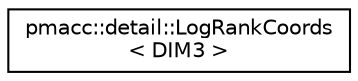 digraph "Graphical Class Hierarchy"
{
 // LATEX_PDF_SIZE
  edge [fontname="Helvetica",fontsize="10",labelfontname="Helvetica",labelfontsize="10"];
  node [fontname="Helvetica",fontsize="10",shape=record];
  rankdir="LR";
  Node0 [label="pmacc::detail::LogRankCoords\l\< DIM3 \>",height=0.2,width=0.4,color="black", fillcolor="white", style="filled",URL="$structpmacc_1_1detail_1_1_log_rank_coords_3_01_d_i_m3_01_4.html",tooltip=" "];
}
